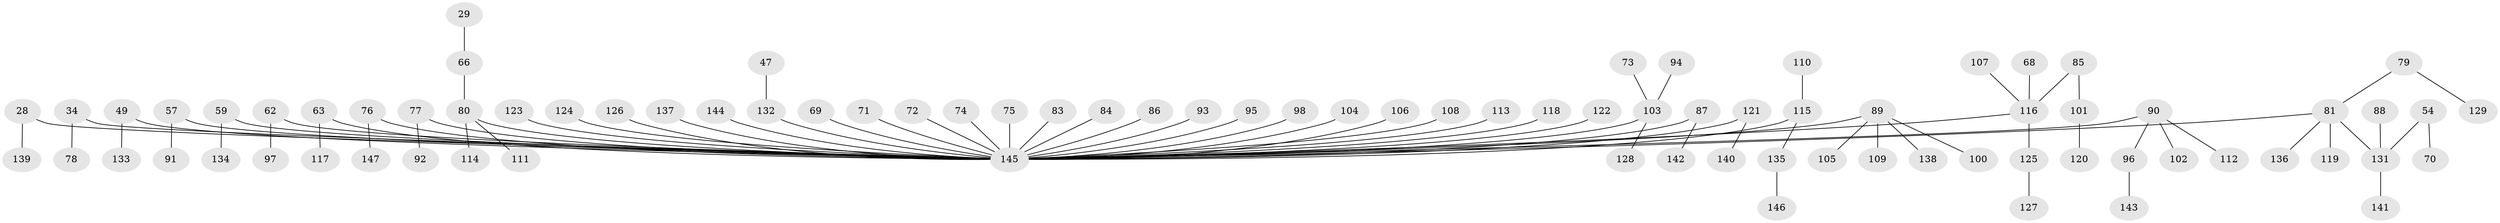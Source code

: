 // original degree distribution, {7: 0.013605442176870748, 5: 0.061224489795918366, 2: 0.25170068027210885, 8: 0.006802721088435374, 3: 0.10204081632653061, 6: 0.006802721088435374, 4: 0.04081632653061224, 1: 0.5170068027210885}
// Generated by graph-tools (version 1.1) at 2025/55/03/04/25 21:55:36]
// undirected, 88 vertices, 87 edges
graph export_dot {
graph [start="1"]
  node [color=gray90,style=filled];
  28;
  29;
  34;
  47;
  49;
  54;
  57;
  59;
  62;
  63;
  66 [super="+25"];
  68;
  69;
  70;
  71;
  72;
  73;
  74;
  75;
  76;
  77;
  78;
  79;
  80 [super="+46+24+45"];
  81 [super="+41"];
  83;
  84;
  85;
  86;
  87;
  88;
  89 [super="+56+61"];
  90 [super="+37"];
  91;
  92;
  93;
  94;
  95;
  96;
  97;
  98;
  100;
  101;
  102;
  103 [super="+55+60"];
  104;
  105;
  106;
  107;
  108;
  109;
  110;
  111;
  112;
  113;
  114;
  115 [super="+99"];
  116 [super="+21+67"];
  117;
  118;
  119;
  120;
  121;
  122;
  123;
  124;
  125;
  126;
  127;
  128;
  129;
  131 [super="+53"];
  132 [super="+43"];
  133;
  134;
  135;
  136;
  137;
  138;
  139;
  140;
  141;
  142;
  143;
  144;
  145 [super="+42+130+52"];
  146;
  147;
  28 -- 139;
  28 -- 145;
  29 -- 66;
  34 -- 78;
  34 -- 145;
  47 -- 132;
  49 -- 133;
  49 -- 145;
  54 -- 70;
  54 -- 131;
  57 -- 91;
  57 -- 145;
  59 -- 134;
  59 -- 145;
  62 -- 97;
  62 -- 145;
  63 -- 117;
  63 -- 145;
  66 -- 80;
  68 -- 116;
  69 -- 145;
  71 -- 145;
  72 -- 145;
  73 -- 103;
  74 -- 145;
  75 -- 145;
  76 -- 147;
  76 -- 145;
  77 -- 92;
  77 -- 145;
  79 -- 129;
  79 -- 81;
  80 -- 111;
  80 -- 114;
  80 -- 145;
  81 -- 136;
  81 -- 119;
  81 -- 131;
  81 -- 145;
  83 -- 145;
  84 -- 145;
  85 -- 101;
  85 -- 116;
  86 -- 145;
  87 -- 142;
  87 -- 145;
  88 -- 131;
  89 -- 105;
  89 -- 145;
  89 -- 100;
  89 -- 138;
  89 -- 109;
  90 -- 96;
  90 -- 112;
  90 -- 102;
  90 -- 145;
  93 -- 145;
  94 -- 103;
  95 -- 145;
  96 -- 143;
  98 -- 145;
  101 -- 120;
  103 -- 128;
  103 -- 145;
  104 -- 145;
  106 -- 145;
  107 -- 116;
  108 -- 145;
  110 -- 115;
  113 -- 145;
  115 -- 135;
  115 -- 145;
  116 -- 125;
  116 -- 145;
  118 -- 145;
  121 -- 140;
  121 -- 145;
  122 -- 145;
  123 -- 145;
  124 -- 145;
  125 -- 127;
  126 -- 145;
  131 -- 141;
  132 -- 145;
  135 -- 146;
  137 -- 145;
  144 -- 145;
}
